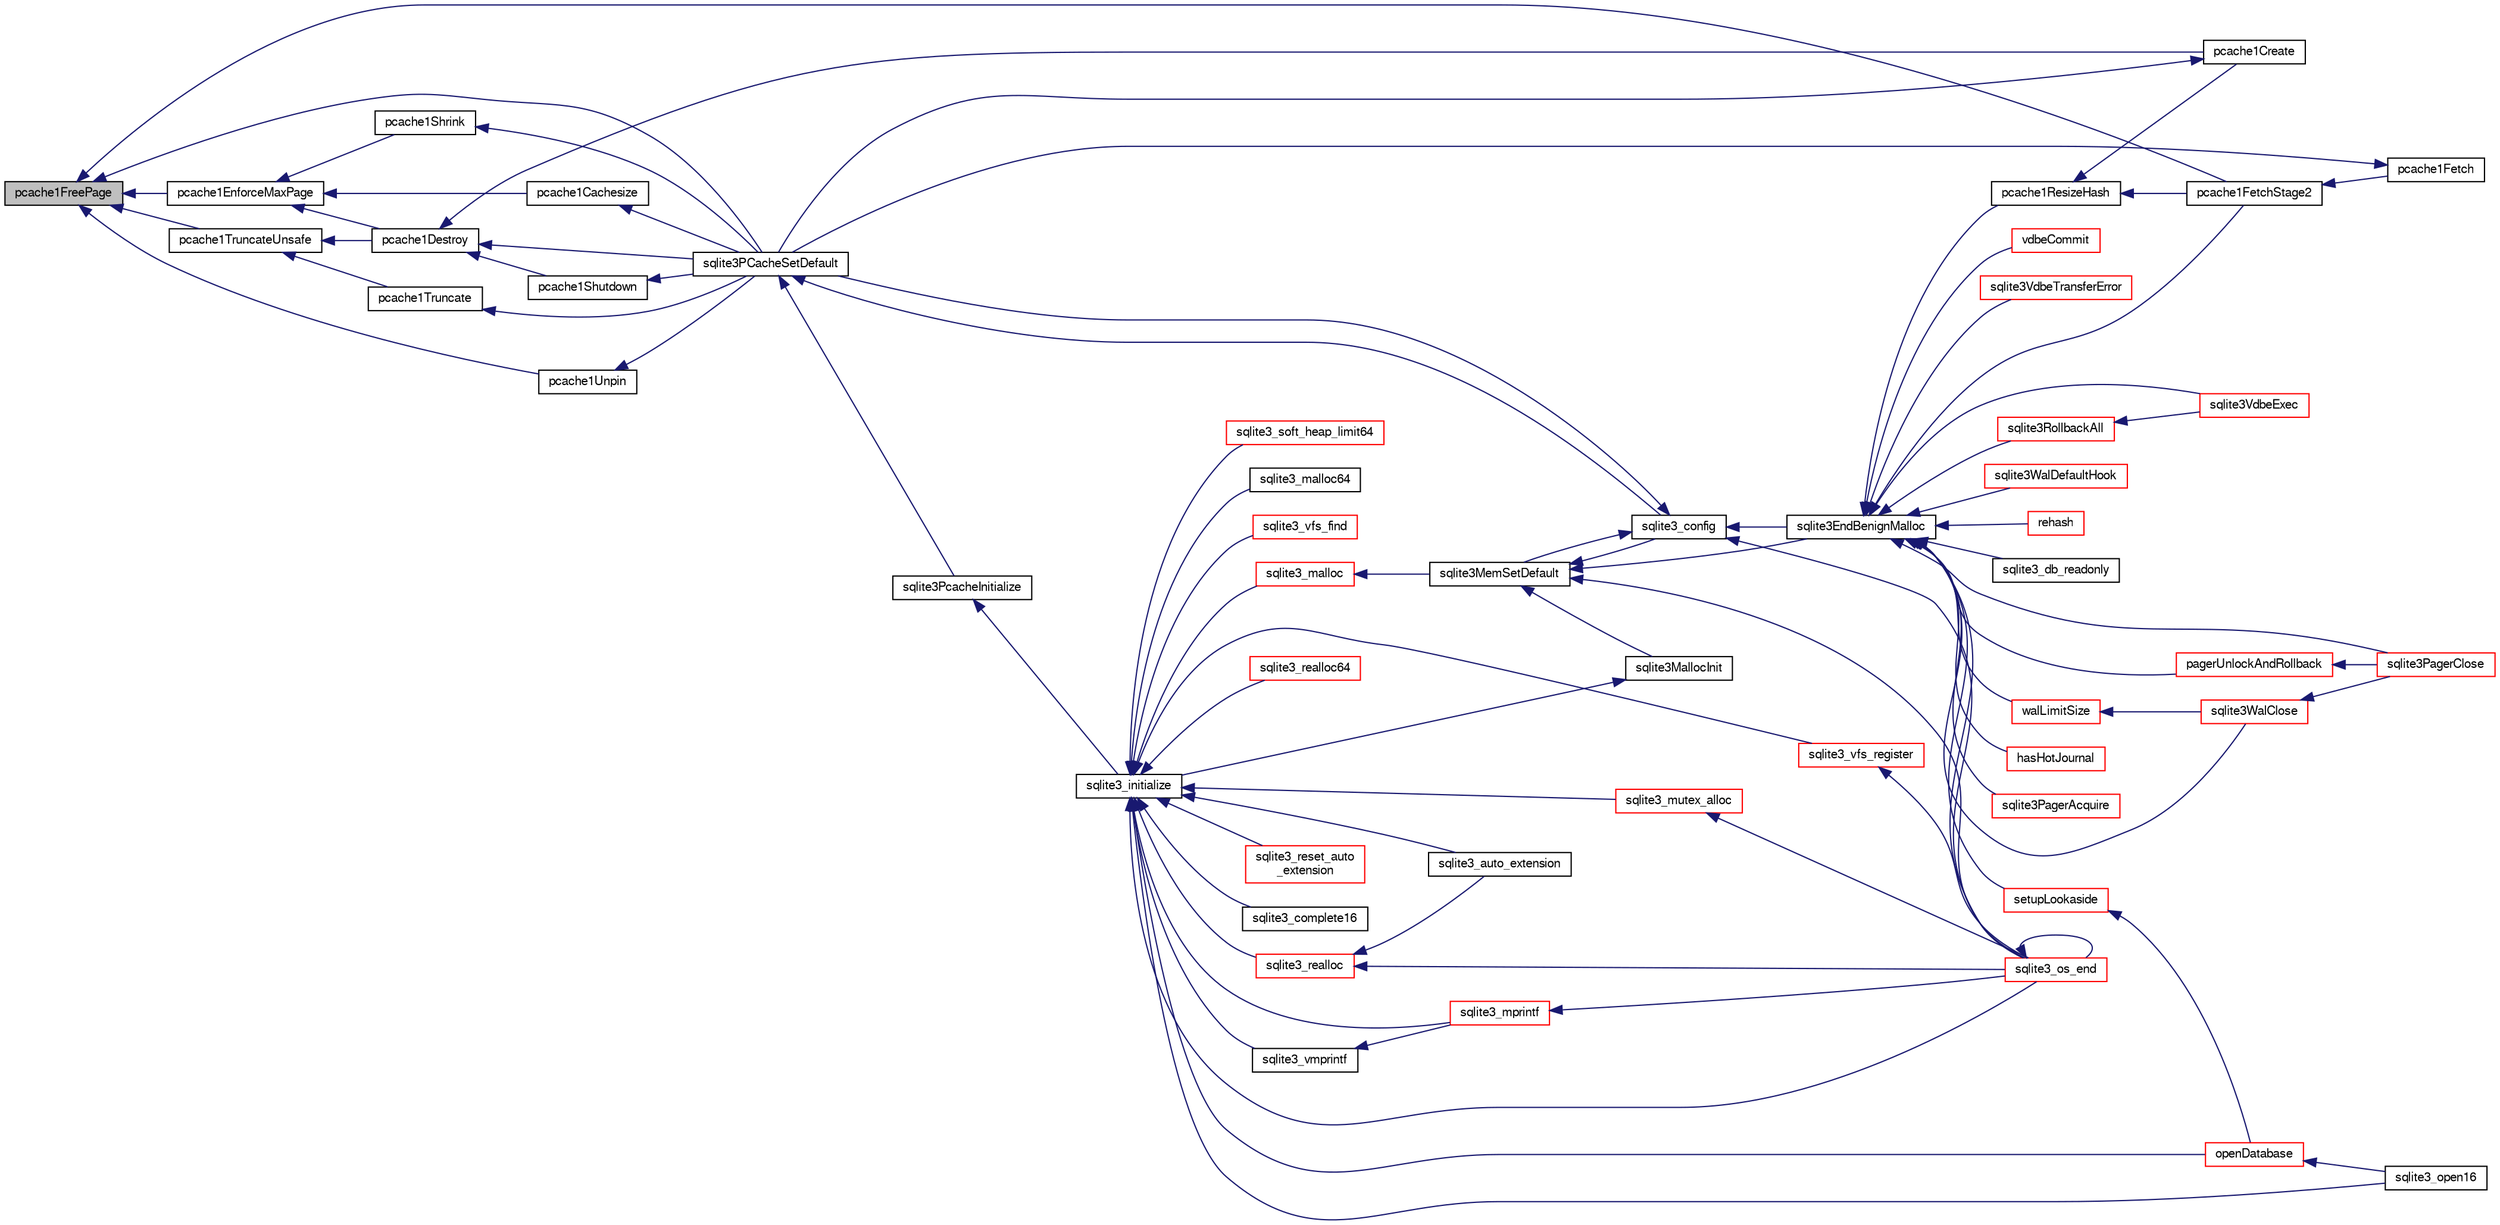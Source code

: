 digraph "pcache1FreePage"
{
  edge [fontname="FreeSans",fontsize="10",labelfontname="FreeSans",labelfontsize="10"];
  node [fontname="FreeSans",fontsize="10",shape=record];
  rankdir="LR";
  Node225380 [label="pcache1FreePage",height=0.2,width=0.4,color="black", fillcolor="grey75", style="filled", fontcolor="black"];
  Node225380 -> Node225381 [dir="back",color="midnightblue",fontsize="10",style="solid",fontname="FreeSans"];
  Node225381 [label="pcache1EnforceMaxPage",height=0.2,width=0.4,color="black", fillcolor="white", style="filled",URL="$sqlite3_8c.html#a984a14dae7f8f146ca82b94f587a1389"];
  Node225381 -> Node225382 [dir="back",color="midnightblue",fontsize="10",style="solid",fontname="FreeSans"];
  Node225382 [label="pcache1Cachesize",height=0.2,width=0.4,color="black", fillcolor="white", style="filled",URL="$sqlite3_8c.html#a071ef90a5e389826abcea7883ff2cd05"];
  Node225382 -> Node225383 [dir="back",color="midnightblue",fontsize="10",style="solid",fontname="FreeSans"];
  Node225383 [label="sqlite3PCacheSetDefault",height=0.2,width=0.4,color="black", fillcolor="white", style="filled",URL="$sqlite3_8c.html#a91974afe7709a742451438556ee0c70c"];
  Node225383 -> Node225384 [dir="back",color="midnightblue",fontsize="10",style="solid",fontname="FreeSans"];
  Node225384 [label="sqlite3PcacheInitialize",height=0.2,width=0.4,color="black", fillcolor="white", style="filled",URL="$sqlite3_8c.html#a2902c61ddc88bea002c4d69fe4052b1f"];
  Node225384 -> Node225385 [dir="back",color="midnightblue",fontsize="10",style="solid",fontname="FreeSans"];
  Node225385 [label="sqlite3_initialize",height=0.2,width=0.4,color="black", fillcolor="white", style="filled",URL="$sqlite3_8h.html#ab0c0ee2d5d4cf8b28e9572296a8861df"];
  Node225385 -> Node225386 [dir="back",color="midnightblue",fontsize="10",style="solid",fontname="FreeSans"];
  Node225386 [label="sqlite3_vfs_find",height=0.2,width=0.4,color="red", fillcolor="white", style="filled",URL="$sqlite3_8h.html#ac201a26de3dfa1d6deb8069eb8d95627"];
  Node225385 -> Node225796 [dir="back",color="midnightblue",fontsize="10",style="solid",fontname="FreeSans"];
  Node225796 [label="sqlite3_vfs_register",height=0.2,width=0.4,color="red", fillcolor="white", style="filled",URL="$sqlite3_8h.html#a7184b289ccd4c4c7200589137d88c4ae"];
  Node225796 -> Node225392 [dir="back",color="midnightblue",fontsize="10",style="solid",fontname="FreeSans"];
  Node225392 [label="sqlite3_os_end",height=0.2,width=0.4,color="red", fillcolor="white", style="filled",URL="$sqlite3_8h.html#a2288c95881ecca13d994e42b6a958906"];
  Node225392 -> Node225392 [dir="back",color="midnightblue",fontsize="10",style="solid",fontname="FreeSans"];
  Node225385 -> Node225799 [dir="back",color="midnightblue",fontsize="10",style="solid",fontname="FreeSans"];
  Node225799 [label="sqlite3_mutex_alloc",height=0.2,width=0.4,color="red", fillcolor="white", style="filled",URL="$sqlite3_8h.html#aa3f89418cd18e99596435c958b29b650"];
  Node225799 -> Node225392 [dir="back",color="midnightblue",fontsize="10",style="solid",fontname="FreeSans"];
  Node225385 -> Node225803 [dir="back",color="midnightblue",fontsize="10",style="solid",fontname="FreeSans"];
  Node225803 [label="sqlite3_soft_heap_limit64",height=0.2,width=0.4,color="red", fillcolor="white", style="filled",URL="$sqlite3_8h.html#ab37b3a4d1652e3acb2c43d1252e6b852"];
  Node225385 -> Node225805 [dir="back",color="midnightblue",fontsize="10",style="solid",fontname="FreeSans"];
  Node225805 [label="sqlite3_malloc",height=0.2,width=0.4,color="red", fillcolor="white", style="filled",URL="$sqlite3_8h.html#a510e31845345737f17d86ce0b2328356"];
  Node225805 -> Node225806 [dir="back",color="midnightblue",fontsize="10",style="solid",fontname="FreeSans"];
  Node225806 [label="sqlite3MemSetDefault",height=0.2,width=0.4,color="black", fillcolor="white", style="filled",URL="$sqlite3_8c.html#a162fbfd727e92c5f8f72625b5ff62549"];
  Node225806 -> Node225807 [dir="back",color="midnightblue",fontsize="10",style="solid",fontname="FreeSans"];
  Node225807 [label="sqlite3EndBenignMalloc",height=0.2,width=0.4,color="black", fillcolor="white", style="filled",URL="$sqlite3_8c.html#a4582127cc64d483dc66c7acf9d8d8fbb"];
  Node225807 -> Node225808 [dir="back",color="midnightblue",fontsize="10",style="solid",fontname="FreeSans"];
  Node225808 [label="rehash",height=0.2,width=0.4,color="red", fillcolor="white", style="filled",URL="$sqlite3_8c.html#a4851529638f6c7af16239ee6e2dcc628"];
  Node225807 -> Node225392 [dir="back",color="midnightblue",fontsize="10",style="solid",fontname="FreeSans"];
  Node225807 -> Node225857 [dir="back",color="midnightblue",fontsize="10",style="solid",fontname="FreeSans"];
  Node225857 [label="pcache1ResizeHash",height=0.2,width=0.4,color="black", fillcolor="white", style="filled",URL="$sqlite3_8c.html#a7795922581c79a689c6e954dad69c037"];
  Node225857 -> Node225858 [dir="back",color="midnightblue",fontsize="10",style="solid",fontname="FreeSans"];
  Node225858 [label="pcache1Create",height=0.2,width=0.4,color="black", fillcolor="white", style="filled",URL="$sqlite3_8c.html#a44cfeb7ecaf2b6aa54934d3deaee8919"];
  Node225858 -> Node225383 [dir="back",color="midnightblue",fontsize="10",style="solid",fontname="FreeSans"];
  Node225857 -> Node225859 [dir="back",color="midnightblue",fontsize="10",style="solid",fontname="FreeSans"];
  Node225859 [label="pcache1FetchStage2",height=0.2,width=0.4,color="black", fillcolor="white", style="filled",URL="$sqlite3_8c.html#a30a4ee80ec88f9eb4ade1424d99585b5"];
  Node225859 -> Node225860 [dir="back",color="midnightblue",fontsize="10",style="solid",fontname="FreeSans"];
  Node225860 [label="pcache1Fetch",height=0.2,width=0.4,color="black", fillcolor="white", style="filled",URL="$sqlite3_8c.html#a745bc37e2a945b10e6b23a6fe6c35411"];
  Node225860 -> Node225383 [dir="back",color="midnightblue",fontsize="10",style="solid",fontname="FreeSans"];
  Node225807 -> Node225859 [dir="back",color="midnightblue",fontsize="10",style="solid",fontname="FreeSans"];
  Node225807 -> Node225741 [dir="back",color="midnightblue",fontsize="10",style="solid",fontname="FreeSans"];
  Node225741 [label="pagerUnlockAndRollback",height=0.2,width=0.4,color="red", fillcolor="white", style="filled",URL="$sqlite3_8c.html#a02d96b7bf62c3b13ba905d168914518c"];
  Node225741 -> Node225742 [dir="back",color="midnightblue",fontsize="10",style="solid",fontname="FreeSans"];
  Node225742 [label="sqlite3PagerClose",height=0.2,width=0.4,color="red", fillcolor="white", style="filled",URL="$sqlite3_8c.html#af94b1f96b60689fd09422cce2c85f53f"];
  Node225807 -> Node225742 [dir="back",color="midnightblue",fontsize="10",style="solid",fontname="FreeSans"];
  Node225807 -> Node225861 [dir="back",color="midnightblue",fontsize="10",style="solid",fontname="FreeSans"];
  Node225861 [label="hasHotJournal",height=0.2,width=0.4,color="red", fillcolor="white", style="filled",URL="$sqlite3_8c.html#a875dc699b7a0e8ab6ba19170e5096d5e"];
  Node225807 -> Node225744 [dir="back",color="midnightblue",fontsize="10",style="solid",fontname="FreeSans"];
  Node225744 [label="sqlite3PagerAcquire",height=0.2,width=0.4,color="red", fillcolor="white", style="filled",URL="$sqlite3_8c.html#a22a53daafd2bd778cda390312651f994"];
  Node225807 -> Node225862 [dir="back",color="midnightblue",fontsize="10",style="solid",fontname="FreeSans"];
  Node225862 [label="walLimitSize",height=0.2,width=0.4,color="red", fillcolor="white", style="filled",URL="$sqlite3_8c.html#a7d814227c8fb4a3441c42e9f2fdade3b"];
  Node225862 -> Node225863 [dir="back",color="midnightblue",fontsize="10",style="solid",fontname="FreeSans"];
  Node225863 [label="sqlite3WalClose",height=0.2,width=0.4,color="red", fillcolor="white", style="filled",URL="$sqlite3_8c.html#abfd7d36ec6ea41ecb2717dd4c6b0571e"];
  Node225863 -> Node225742 [dir="back",color="midnightblue",fontsize="10",style="solid",fontname="FreeSans"];
  Node225807 -> Node225863 [dir="back",color="midnightblue",fontsize="10",style="solid",fontname="FreeSans"];
  Node225807 -> Node225670 [dir="back",color="midnightblue",fontsize="10",style="solid",fontname="FreeSans"];
  Node225670 [label="vdbeCommit",height=0.2,width=0.4,color="red", fillcolor="white", style="filled",URL="$sqlite3_8c.html#a5d7f1e0625451b987728f600cfe1b92d"];
  Node225807 -> Node225865 [dir="back",color="midnightblue",fontsize="10",style="solid",fontname="FreeSans"];
  Node225865 [label="sqlite3VdbeTransferError",height=0.2,width=0.4,color="red", fillcolor="white", style="filled",URL="$sqlite3_8c.html#aaf4a567b51602bb6d7bb150e6c72de69"];
  Node225807 -> Node225401 [dir="back",color="midnightblue",fontsize="10",style="solid",fontname="FreeSans"];
  Node225401 [label="sqlite3VdbeExec",height=0.2,width=0.4,color="red", fillcolor="white", style="filled",URL="$sqlite3_8c.html#a8ce40a614bdc56719c4d642b1e4dfb21"];
  Node225807 -> Node225866 [dir="back",color="midnightblue",fontsize="10",style="solid",fontname="FreeSans"];
  Node225866 [label="setupLookaside",height=0.2,width=0.4,color="red", fillcolor="white", style="filled",URL="$sqlite3_8c.html#a83e30e8059c0e1a0537a569a91ce81e5"];
  Node225866 -> Node225636 [dir="back",color="midnightblue",fontsize="10",style="solid",fontname="FreeSans"];
  Node225636 [label="openDatabase",height=0.2,width=0.4,color="red", fillcolor="white", style="filled",URL="$sqlite3_8c.html#a6a9c3bc3a64234e863413f41db473758"];
  Node225636 -> Node225639 [dir="back",color="midnightblue",fontsize="10",style="solid",fontname="FreeSans"];
  Node225639 [label="sqlite3_open16",height=0.2,width=0.4,color="black", fillcolor="white", style="filled",URL="$sqlite3_8h.html#adbc401bb96713f32e553db32f6f3ca33"];
  Node225807 -> Node225619 [dir="back",color="midnightblue",fontsize="10",style="solid",fontname="FreeSans"];
  Node225619 [label="sqlite3RollbackAll",height=0.2,width=0.4,color="red", fillcolor="white", style="filled",URL="$sqlite3_8c.html#ad902dd388d73208539f557962e3fe6bb"];
  Node225619 -> Node225401 [dir="back",color="midnightblue",fontsize="10",style="solid",fontname="FreeSans"];
  Node225807 -> Node225868 [dir="back",color="midnightblue",fontsize="10",style="solid",fontname="FreeSans"];
  Node225868 [label="sqlite3WalDefaultHook",height=0.2,width=0.4,color="red", fillcolor="white", style="filled",URL="$sqlite3_8c.html#a4a9ed7c3fcab46b3d82eb79ede8c4f77"];
  Node225807 -> Node225870 [dir="back",color="midnightblue",fontsize="10",style="solid",fontname="FreeSans"];
  Node225870 [label="sqlite3_db_readonly",height=0.2,width=0.4,color="black", fillcolor="white", style="filled",URL="$sqlite3_8h.html#a96c378e7022e7a8a375e23f7fc662cdd"];
  Node225806 -> Node225871 [dir="back",color="midnightblue",fontsize="10",style="solid",fontname="FreeSans"];
  Node225871 [label="sqlite3MallocInit",height=0.2,width=0.4,color="black", fillcolor="white", style="filled",URL="$sqlite3_8c.html#a9e06f9e7cad0d83ce80ab493c9533552"];
  Node225871 -> Node225385 [dir="back",color="midnightblue",fontsize="10",style="solid",fontname="FreeSans"];
  Node225806 -> Node225392 [dir="back",color="midnightblue",fontsize="10",style="solid",fontname="FreeSans"];
  Node225806 -> Node225872 [dir="back",color="midnightblue",fontsize="10",style="solid",fontname="FreeSans"];
  Node225872 [label="sqlite3_config",height=0.2,width=0.4,color="black", fillcolor="white", style="filled",URL="$sqlite3_8h.html#a74ad420b6f26bc06a04ff6ecec8a8c91"];
  Node225872 -> Node225807 [dir="back",color="midnightblue",fontsize="10",style="solid",fontname="FreeSans"];
  Node225872 -> Node225806 [dir="back",color="midnightblue",fontsize="10",style="solid",fontname="FreeSans"];
  Node225872 -> Node225392 [dir="back",color="midnightblue",fontsize="10",style="solid",fontname="FreeSans"];
  Node225872 -> Node225383 [dir="back",color="midnightblue",fontsize="10",style="solid",fontname="FreeSans"];
  Node225385 -> Node226140 [dir="back",color="midnightblue",fontsize="10",style="solid",fontname="FreeSans"];
  Node226140 [label="sqlite3_malloc64",height=0.2,width=0.4,color="black", fillcolor="white", style="filled",URL="$sqlite3_8h.html#a12b7ee85e539ea28c130c5c75b96a82a"];
  Node225385 -> Node226141 [dir="back",color="midnightblue",fontsize="10",style="solid",fontname="FreeSans"];
  Node226141 [label="sqlite3_realloc",height=0.2,width=0.4,color="red", fillcolor="white", style="filled",URL="$sqlite3_8h.html#a627f0eeface58024ef47403d8cc76b35"];
  Node226141 -> Node225392 [dir="back",color="midnightblue",fontsize="10",style="solid",fontname="FreeSans"];
  Node226141 -> Node226157 [dir="back",color="midnightblue",fontsize="10",style="solid",fontname="FreeSans"];
  Node226157 [label="sqlite3_auto_extension",height=0.2,width=0.4,color="black", fillcolor="white", style="filled",URL="$sqlite3_8h.html#a85a95b45e94f6bcd52aa39b6acdb36d7"];
  Node225385 -> Node226159 [dir="back",color="midnightblue",fontsize="10",style="solid",fontname="FreeSans"];
  Node226159 [label="sqlite3_realloc64",height=0.2,width=0.4,color="red", fillcolor="white", style="filled",URL="$sqlite3_8h.html#afe88c85e9f864a3fd92941cad197245d"];
  Node225385 -> Node225947 [dir="back",color="midnightblue",fontsize="10",style="solid",fontname="FreeSans"];
  Node225947 [label="sqlite3_vmprintf",height=0.2,width=0.4,color="black", fillcolor="white", style="filled",URL="$sqlite3_8h.html#ac240de67ddf003828f16a6d9dd3fa3ca"];
  Node225947 -> Node225948 [dir="back",color="midnightblue",fontsize="10",style="solid",fontname="FreeSans"];
  Node225948 [label="sqlite3_mprintf",height=0.2,width=0.4,color="red", fillcolor="white", style="filled",URL="$sqlite3_8h.html#a9533933e57f7ccbb48c32041ce3a8862"];
  Node225948 -> Node225392 [dir="back",color="midnightblue",fontsize="10",style="solid",fontname="FreeSans"];
  Node225385 -> Node225948 [dir="back",color="midnightblue",fontsize="10",style="solid",fontname="FreeSans"];
  Node225385 -> Node225392 [dir="back",color="midnightblue",fontsize="10",style="solid",fontname="FreeSans"];
  Node225385 -> Node226157 [dir="back",color="midnightblue",fontsize="10",style="solid",fontname="FreeSans"];
  Node225385 -> Node226259 [dir="back",color="midnightblue",fontsize="10",style="solid",fontname="FreeSans"];
  Node226259 [label="sqlite3_reset_auto\l_extension",height=0.2,width=0.4,color="red", fillcolor="white", style="filled",URL="$sqlite3_8h.html#ac33f4064ae6690cada7bdc89e8153ffc"];
  Node225385 -> Node226124 [dir="back",color="midnightblue",fontsize="10",style="solid",fontname="FreeSans"];
  Node226124 [label="sqlite3_complete16",height=0.2,width=0.4,color="black", fillcolor="white", style="filled",URL="$sqlite3_8h.html#a3260341c2ef82787acca48414a1d03a1"];
  Node225385 -> Node225636 [dir="back",color="midnightblue",fontsize="10",style="solid",fontname="FreeSans"];
  Node225385 -> Node225639 [dir="back",color="midnightblue",fontsize="10",style="solid",fontname="FreeSans"];
  Node225383 -> Node225872 [dir="back",color="midnightblue",fontsize="10",style="solid",fontname="FreeSans"];
  Node225381 -> Node226260 [dir="back",color="midnightblue",fontsize="10",style="solid",fontname="FreeSans"];
  Node226260 [label="pcache1Shrink",height=0.2,width=0.4,color="black", fillcolor="white", style="filled",URL="$sqlite3_8c.html#a7f62f5f6d03ab88020fa8e2ab80ca38e"];
  Node226260 -> Node225383 [dir="back",color="midnightblue",fontsize="10",style="solid",fontname="FreeSans"];
  Node225381 -> Node226261 [dir="back",color="midnightblue",fontsize="10",style="solid",fontname="FreeSans"];
  Node226261 [label="pcache1Destroy",height=0.2,width=0.4,color="black", fillcolor="white", style="filled",URL="$sqlite3_8c.html#af128220dedcda78a71f3283ece247258"];
  Node226261 -> Node226262 [dir="back",color="midnightblue",fontsize="10",style="solid",fontname="FreeSans"];
  Node226262 [label="pcache1Shutdown",height=0.2,width=0.4,color="black", fillcolor="white", style="filled",URL="$sqlite3_8c.html#a707b7714a99d68e6858d4305b2a02579"];
  Node226262 -> Node225383 [dir="back",color="midnightblue",fontsize="10",style="solid",fontname="FreeSans"];
  Node226261 -> Node225858 [dir="back",color="midnightblue",fontsize="10",style="solid",fontname="FreeSans"];
  Node226261 -> Node225383 [dir="back",color="midnightblue",fontsize="10",style="solid",fontname="FreeSans"];
  Node225380 -> Node226263 [dir="back",color="midnightblue",fontsize="10",style="solid",fontname="FreeSans"];
  Node226263 [label="pcache1TruncateUnsafe",height=0.2,width=0.4,color="black", fillcolor="white", style="filled",URL="$sqlite3_8c.html#a95d9a0e421b47a80bd282a8b68929210"];
  Node226263 -> Node226264 [dir="back",color="midnightblue",fontsize="10",style="solid",fontname="FreeSans"];
  Node226264 [label="pcache1Truncate",height=0.2,width=0.4,color="black", fillcolor="white", style="filled",URL="$sqlite3_8c.html#ab21c5f71467aa7cfe1d1da105ecab289"];
  Node226264 -> Node225383 [dir="back",color="midnightblue",fontsize="10",style="solid",fontname="FreeSans"];
  Node226263 -> Node226261 [dir="back",color="midnightblue",fontsize="10",style="solid",fontname="FreeSans"];
  Node225380 -> Node225859 [dir="back",color="midnightblue",fontsize="10",style="solid",fontname="FreeSans"];
  Node225380 -> Node226265 [dir="back",color="midnightblue",fontsize="10",style="solid",fontname="FreeSans"];
  Node226265 [label="pcache1Unpin",height=0.2,width=0.4,color="black", fillcolor="white", style="filled",URL="$sqlite3_8c.html#a5f9a5ef3862388dc0b104f9efea3f8c5"];
  Node226265 -> Node225383 [dir="back",color="midnightblue",fontsize="10",style="solid",fontname="FreeSans"];
  Node225380 -> Node225383 [dir="back",color="midnightblue",fontsize="10",style="solid",fontname="FreeSans"];
}
